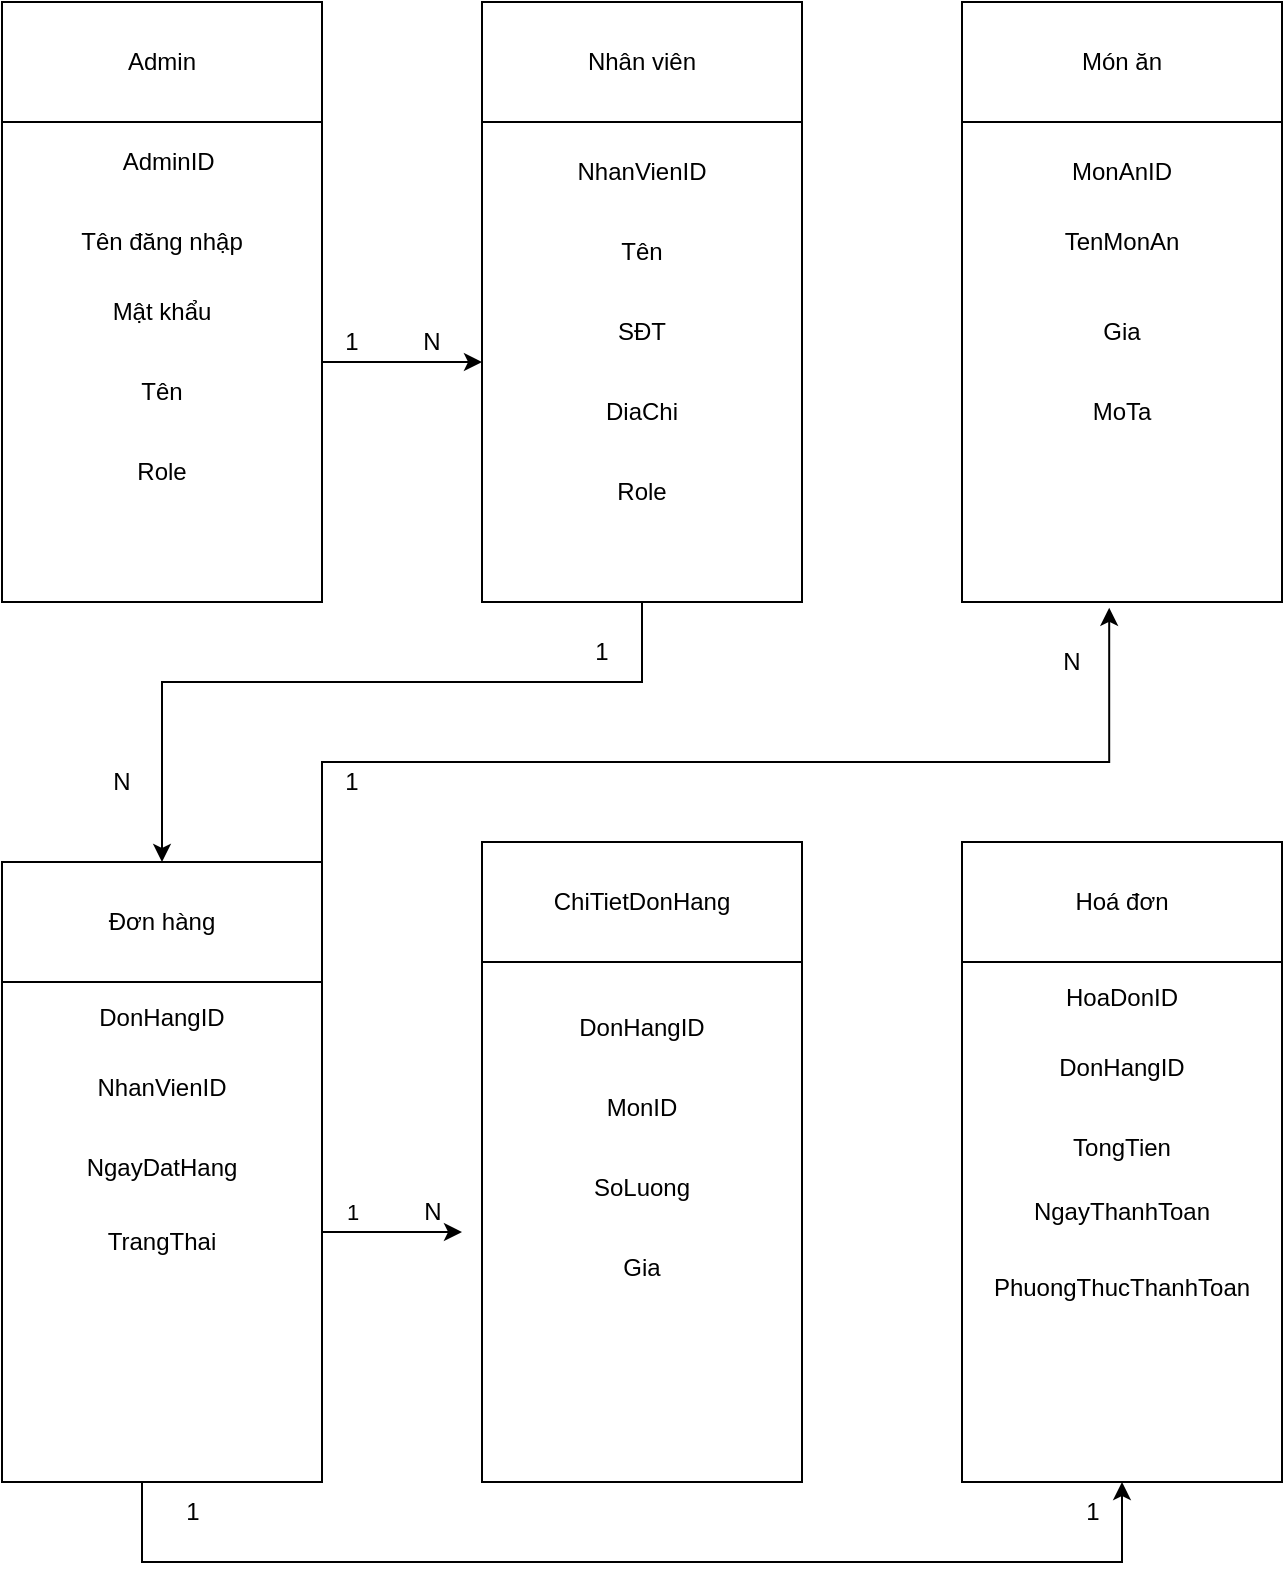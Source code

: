 <mxfile version="24.7.14">
  <diagram name="Trang-1" id="qqUJTTaH5251vNhHzKIq">
    <mxGraphModel dx="1600" dy="674" grid="1" gridSize="10" guides="1" tooltips="1" connect="1" arrows="1" fold="1" page="1" pageScale="1" pageWidth="827" pageHeight="1169" math="0" shadow="0">
      <root>
        <mxCell id="0" />
        <mxCell id="1" parent="0" />
        <mxCell id="NI5zY2pK4PNrdnzDPn-A-46" style="edgeStyle=orthogonalEdgeStyle;rounded=0;orthogonalLoop=1;jettySize=auto;html=1;entryX=0;entryY=0.5;entryDx=0;entryDy=0;" edge="1" parent="1" source="NI5zY2pK4PNrdnzDPn-A-4" target="NI5zY2pK4PNrdnzDPn-A-7">
          <mxGeometry relative="1" as="geometry" />
        </mxCell>
        <mxCell id="NI5zY2pK4PNrdnzDPn-A-4" value="" style="rounded=0;whiteSpace=wrap;html=1;" vertex="1" parent="1">
          <mxGeometry x="40" y="200" width="160" height="240" as="geometry" />
        </mxCell>
        <mxCell id="NI5zY2pK4PNrdnzDPn-A-5" value="" style="rounded=0;whiteSpace=wrap;html=1;" vertex="1" parent="1">
          <mxGeometry x="40" y="140" width="160" height="60" as="geometry" />
        </mxCell>
        <mxCell id="NI5zY2pK4PNrdnzDPn-A-6" value="" style="rounded=0;whiteSpace=wrap;html=1;" vertex="1" parent="1">
          <mxGeometry x="280" y="140" width="160" height="60" as="geometry" />
        </mxCell>
        <mxCell id="NI5zY2pK4PNrdnzDPn-A-61" style="edgeStyle=orthogonalEdgeStyle;rounded=0;orthogonalLoop=1;jettySize=auto;html=1;exitX=0.5;exitY=1;exitDx=0;exitDy=0;entryX=0.5;entryY=0;entryDx=0;entryDy=0;" edge="1" parent="1" source="NI5zY2pK4PNrdnzDPn-A-7" target="NI5zY2pK4PNrdnzDPn-A-8">
          <mxGeometry relative="1" as="geometry">
            <mxPoint x="120" y="560" as="targetPoint" />
            <Array as="points">
              <mxPoint x="360" y="480" />
              <mxPoint x="120" y="480" />
            </Array>
          </mxGeometry>
        </mxCell>
        <mxCell id="NI5zY2pK4PNrdnzDPn-A-7" value="" style="rounded=0;whiteSpace=wrap;html=1;" vertex="1" parent="1">
          <mxGeometry x="280" y="200" width="160" height="240" as="geometry" />
        </mxCell>
        <mxCell id="NI5zY2pK4PNrdnzDPn-A-9" value="" style="rounded=0;whiteSpace=wrap;html=1;" vertex="1" parent="1">
          <mxGeometry x="520" y="140" width="160" height="60" as="geometry" />
        </mxCell>
        <mxCell id="NI5zY2pK4PNrdnzDPn-A-10" value="" style="rounded=0;whiteSpace=wrap;html=1;" vertex="1" parent="1">
          <mxGeometry x="520" y="200" width="160" height="240" as="geometry" />
        </mxCell>
        <mxCell id="NI5zY2pK4PNrdnzDPn-A-14" value="Admin" style="text;html=1;align=center;verticalAlign=middle;whiteSpace=wrap;rounded=0;" vertex="1" parent="1">
          <mxGeometry x="50" y="150" width="140" height="40" as="geometry" />
        </mxCell>
        <mxCell id="NI5zY2pK4PNrdnzDPn-A-15" value="Nhân viên" style="text;html=1;align=center;verticalAlign=middle;whiteSpace=wrap;rounded=0;" vertex="1" parent="1">
          <mxGeometry x="290" y="150" width="140" height="40" as="geometry" />
        </mxCell>
        <mxCell id="NI5zY2pK4PNrdnzDPn-A-16" value="Món ăn" style="text;html=1;align=center;verticalAlign=middle;whiteSpace=wrap;rounded=0;" vertex="1" parent="1">
          <mxGeometry x="530" y="150" width="140" height="40" as="geometry" />
        </mxCell>
        <mxCell id="NI5zY2pK4PNrdnzDPn-A-19" value="AdminID&amp;nbsp;" style="text;html=1;align=center;verticalAlign=middle;whiteSpace=wrap;rounded=0;" vertex="1" parent="1">
          <mxGeometry x="60" y="210" width="130" height="20" as="geometry" />
        </mxCell>
        <mxCell id="NI5zY2pK4PNrdnzDPn-A-20" value="Tên đăng nhập" style="text;html=1;align=center;verticalAlign=middle;whiteSpace=wrap;rounded=0;" vertex="1" parent="1">
          <mxGeometry x="55" y="250" width="130" height="20" as="geometry" />
        </mxCell>
        <mxCell id="NI5zY2pK4PNrdnzDPn-A-21" value="Mật khẩu" style="text;html=1;align=center;verticalAlign=middle;whiteSpace=wrap;rounded=0;" vertex="1" parent="1">
          <mxGeometry x="55" y="280" width="130" height="30" as="geometry" />
        </mxCell>
        <mxCell id="NI5zY2pK4PNrdnzDPn-A-22" value="Tên" style="text;html=1;align=center;verticalAlign=middle;whiteSpace=wrap;rounded=0;" vertex="1" parent="1">
          <mxGeometry x="55" y="320" width="130" height="30" as="geometry" />
        </mxCell>
        <mxCell id="NI5zY2pK4PNrdnzDPn-A-23" value="NhanVienID" style="text;html=1;align=center;verticalAlign=middle;whiteSpace=wrap;rounded=0;" vertex="1" parent="1">
          <mxGeometry x="295" y="210" width="130" height="30" as="geometry" />
        </mxCell>
        <mxCell id="NI5zY2pK4PNrdnzDPn-A-24" value="Tên" style="text;html=1;align=center;verticalAlign=middle;whiteSpace=wrap;rounded=0;" vertex="1" parent="1">
          <mxGeometry x="295" y="250" width="130" height="30" as="geometry" />
        </mxCell>
        <mxCell id="NI5zY2pK4PNrdnzDPn-A-25" value="SĐT" style="text;html=1;align=center;verticalAlign=middle;whiteSpace=wrap;rounded=0;" vertex="1" parent="1">
          <mxGeometry x="295" y="290" width="130" height="30" as="geometry" />
        </mxCell>
        <mxCell id="NI5zY2pK4PNrdnzDPn-A-29" value="DiaChi" style="text;html=1;align=center;verticalAlign=middle;whiteSpace=wrap;rounded=0;" vertex="1" parent="1">
          <mxGeometry x="295" y="330" width="130" height="30" as="geometry" />
        </mxCell>
        <mxCell id="NI5zY2pK4PNrdnzDPn-A-30" value="Role" style="text;html=1;align=center;verticalAlign=middle;whiteSpace=wrap;rounded=0;" vertex="1" parent="1">
          <mxGeometry x="55" y="360" width="130" height="30" as="geometry" />
        </mxCell>
        <mxCell id="NI5zY2pK4PNrdnzDPn-A-31" value="Role" style="text;html=1;align=center;verticalAlign=middle;whiteSpace=wrap;rounded=0;" vertex="1" parent="1">
          <mxGeometry x="295" y="370" width="130" height="30" as="geometry" />
        </mxCell>
        <mxCell id="NI5zY2pK4PNrdnzDPn-A-32" value="MonAnID" style="text;html=1;align=center;verticalAlign=middle;whiteSpace=wrap;rounded=0;" vertex="1" parent="1">
          <mxGeometry x="535" y="210" width="130" height="30" as="geometry" />
        </mxCell>
        <mxCell id="NI5zY2pK4PNrdnzDPn-A-33" value="TenMonAn" style="text;html=1;align=center;verticalAlign=middle;whiteSpace=wrap;rounded=0;" vertex="1" parent="1">
          <mxGeometry x="535" y="245" width="130" height="30" as="geometry" />
        </mxCell>
        <mxCell id="NI5zY2pK4PNrdnzDPn-A-34" value="Gia" style="text;html=1;align=center;verticalAlign=middle;whiteSpace=wrap;rounded=0;" vertex="1" parent="1">
          <mxGeometry x="535" y="290" width="130" height="30" as="geometry" />
        </mxCell>
        <mxCell id="NI5zY2pK4PNrdnzDPn-A-35" value="MoTa" style="text;html=1;align=center;verticalAlign=middle;whiteSpace=wrap;rounded=0;" vertex="1" parent="1">
          <mxGeometry x="535" y="330" width="130" height="30" as="geometry" />
        </mxCell>
        <mxCell id="NI5zY2pK4PNrdnzDPn-A-49" value="" style="group" vertex="1" connectable="0" parent="1">
          <mxGeometry x="280" y="560" width="160" height="320" as="geometry" />
        </mxCell>
        <mxCell id="NI5zY2pK4PNrdnzDPn-A-12" value="" style="rounded=0;whiteSpace=wrap;html=1;" vertex="1" parent="NI5zY2pK4PNrdnzDPn-A-49">
          <mxGeometry width="160" height="60" as="geometry" />
        </mxCell>
        <mxCell id="NI5zY2pK4PNrdnzDPn-A-13" value="" style="rounded=0;whiteSpace=wrap;html=1;" vertex="1" parent="NI5zY2pK4PNrdnzDPn-A-49">
          <mxGeometry y="60" width="160" height="260" as="geometry" />
        </mxCell>
        <mxCell id="NI5zY2pK4PNrdnzDPn-A-18" value="ChiTietDonHang" style="text;html=1;align=center;verticalAlign=middle;whiteSpace=wrap;rounded=0;" vertex="1" parent="NI5zY2pK4PNrdnzDPn-A-49">
          <mxGeometry x="10" y="10" width="140" height="40" as="geometry" />
        </mxCell>
        <mxCell id="NI5zY2pK4PNrdnzDPn-A-42" value="DonHangID" style="text;html=1;align=center;verticalAlign=middle;whiteSpace=wrap;rounded=0;" vertex="1" parent="NI5zY2pK4PNrdnzDPn-A-49">
          <mxGeometry x="20" y="80" width="120" height="25" as="geometry" />
        </mxCell>
        <mxCell id="NI5zY2pK4PNrdnzDPn-A-43" value="MonID" style="text;html=1;align=center;verticalAlign=middle;whiteSpace=wrap;rounded=0;" vertex="1" parent="NI5zY2pK4PNrdnzDPn-A-49">
          <mxGeometry x="20" y="120" width="120" height="25" as="geometry" />
        </mxCell>
        <mxCell id="NI5zY2pK4PNrdnzDPn-A-44" value="SoLuong" style="text;html=1;align=center;verticalAlign=middle;whiteSpace=wrap;rounded=0;" vertex="1" parent="NI5zY2pK4PNrdnzDPn-A-49">
          <mxGeometry x="20" y="160" width="120" height="25" as="geometry" />
        </mxCell>
        <mxCell id="NI5zY2pK4PNrdnzDPn-A-45" value="Gia" style="text;html=1;align=center;verticalAlign=middle;whiteSpace=wrap;rounded=0;" vertex="1" parent="NI5zY2pK4PNrdnzDPn-A-49">
          <mxGeometry x="10" y="200" width="140" height="25" as="geometry" />
        </mxCell>
        <mxCell id="NI5zY2pK4PNrdnzDPn-A-50" value="" style="group" vertex="1" connectable="0" parent="1">
          <mxGeometry x="40" y="570" width="160" height="310" as="geometry" />
        </mxCell>
        <mxCell id="NI5zY2pK4PNrdnzDPn-A-8" value="" style="rounded=0;whiteSpace=wrap;html=1;" vertex="1" parent="NI5zY2pK4PNrdnzDPn-A-50">
          <mxGeometry width="160" height="60" as="geometry" />
        </mxCell>
        <mxCell id="NI5zY2pK4PNrdnzDPn-A-73" style="edgeStyle=orthogonalEdgeStyle;rounded=0;orthogonalLoop=1;jettySize=auto;html=1;" edge="1" parent="NI5zY2pK4PNrdnzDPn-A-50" source="NI5zY2pK4PNrdnzDPn-A-11">
          <mxGeometry relative="1" as="geometry">
            <mxPoint x="230" y="185" as="targetPoint" />
          </mxGeometry>
        </mxCell>
        <mxCell id="NI5zY2pK4PNrdnzDPn-A-75" value="1" style="edgeLabel;html=1;align=center;verticalAlign=middle;resizable=0;points=[];" vertex="1" connectable="0" parent="NI5zY2pK4PNrdnzDPn-A-73">
          <mxGeometry x="0.938" relative="1" as="geometry">
            <mxPoint x="-53" y="-10" as="offset" />
          </mxGeometry>
        </mxCell>
        <mxCell id="NI5zY2pK4PNrdnzDPn-A-11" value="" style="rounded=0;whiteSpace=wrap;html=1;" vertex="1" parent="NI5zY2pK4PNrdnzDPn-A-50">
          <mxGeometry y="60" width="160" height="250" as="geometry" />
        </mxCell>
        <mxCell id="NI5zY2pK4PNrdnzDPn-A-41" style="edgeStyle=orthogonalEdgeStyle;rounded=0;orthogonalLoop=1;jettySize=auto;html=1;exitX=0;exitY=0;exitDx=0;exitDy=0;" edge="1" parent="NI5zY2pK4PNrdnzDPn-A-50" source="NI5zY2pK4PNrdnzDPn-A-17" target="NI5zY2pK4PNrdnzDPn-A-8">
          <mxGeometry relative="1" as="geometry" />
        </mxCell>
        <mxCell id="NI5zY2pK4PNrdnzDPn-A-17" value="Đơn hàng" style="text;html=1;align=center;verticalAlign=middle;whiteSpace=wrap;rounded=0;" vertex="1" parent="NI5zY2pK4PNrdnzDPn-A-50">
          <mxGeometry x="10" y="30" width="140" as="geometry" />
        </mxCell>
        <mxCell id="NI5zY2pK4PNrdnzDPn-A-36" value="DonHangID" style="text;html=1;align=center;verticalAlign=middle;whiteSpace=wrap;rounded=0;" vertex="1" parent="NI5zY2pK4PNrdnzDPn-A-50">
          <mxGeometry x="20" y="65" width="120" height="25" as="geometry" />
        </mxCell>
        <mxCell id="NI5zY2pK4PNrdnzDPn-A-37" value="NhanVienID" style="text;html=1;align=center;verticalAlign=middle;whiteSpace=wrap;rounded=0;" vertex="1" parent="NI5zY2pK4PNrdnzDPn-A-50">
          <mxGeometry x="20" y="100" width="120" height="25" as="geometry" />
        </mxCell>
        <mxCell id="NI5zY2pK4PNrdnzDPn-A-38" value="NgayDatHang" style="text;html=1;align=center;verticalAlign=middle;whiteSpace=wrap;rounded=0;" vertex="1" parent="NI5zY2pK4PNrdnzDPn-A-50">
          <mxGeometry x="20" y="140" width="120" height="25" as="geometry" />
        </mxCell>
        <mxCell id="NI5zY2pK4PNrdnzDPn-A-39" value="TrangThai" style="text;html=1;align=center;verticalAlign=middle;whiteSpace=wrap;rounded=0;" vertex="1" parent="NI5zY2pK4PNrdnzDPn-A-50">
          <mxGeometry x="20" y="177.5" width="120" height="25" as="geometry" />
        </mxCell>
        <mxCell id="NI5zY2pK4PNrdnzDPn-A-52" value="" style="group" vertex="1" connectable="0" parent="1">
          <mxGeometry x="520" y="560" width="160" height="320" as="geometry" />
        </mxCell>
        <mxCell id="NI5zY2pK4PNrdnzDPn-A-53" value="" style="rounded=0;whiteSpace=wrap;html=1;" vertex="1" parent="NI5zY2pK4PNrdnzDPn-A-52">
          <mxGeometry width="160" height="60" as="geometry" />
        </mxCell>
        <mxCell id="NI5zY2pK4PNrdnzDPn-A-54" value="" style="rounded=0;whiteSpace=wrap;html=1;" vertex="1" parent="NI5zY2pK4PNrdnzDPn-A-52">
          <mxGeometry y="60" width="160" height="260" as="geometry" />
        </mxCell>
        <mxCell id="NI5zY2pK4PNrdnzDPn-A-55" value="Hoá đơn" style="text;html=1;align=center;verticalAlign=middle;whiteSpace=wrap;rounded=0;" vertex="1" parent="NI5zY2pK4PNrdnzDPn-A-52">
          <mxGeometry x="10" y="10" width="140" height="40" as="geometry" />
        </mxCell>
        <mxCell id="NI5zY2pK4PNrdnzDPn-A-56" value="HoaDonID" style="text;html=1;align=center;verticalAlign=middle;whiteSpace=wrap;rounded=0;" vertex="1" parent="NI5zY2pK4PNrdnzDPn-A-52">
          <mxGeometry x="20" y="65" width="120" height="25" as="geometry" />
        </mxCell>
        <mxCell id="NI5zY2pK4PNrdnzDPn-A-57" value="DonHangID" style="text;html=1;align=center;verticalAlign=middle;whiteSpace=wrap;rounded=0;" vertex="1" parent="NI5zY2pK4PNrdnzDPn-A-52">
          <mxGeometry x="20" y="100" width="120" height="25" as="geometry" />
        </mxCell>
        <mxCell id="NI5zY2pK4PNrdnzDPn-A-58" value="TongTien" style="text;html=1;align=center;verticalAlign=middle;whiteSpace=wrap;rounded=0;" vertex="1" parent="NI5zY2pK4PNrdnzDPn-A-52">
          <mxGeometry x="20" y="140" width="120" height="25" as="geometry" />
        </mxCell>
        <mxCell id="NI5zY2pK4PNrdnzDPn-A-59" value="NgayThanhToan" style="text;html=1;align=center;verticalAlign=middle;whiteSpace=wrap;rounded=0;" vertex="1" parent="NI5zY2pK4PNrdnzDPn-A-52">
          <mxGeometry x="20" y="172.5" width="120" height="25" as="geometry" />
        </mxCell>
        <mxCell id="NI5zY2pK4PNrdnzDPn-A-60" value="PhuongThucThanhToan" style="text;html=1;align=center;verticalAlign=middle;whiteSpace=wrap;rounded=0;" vertex="1" parent="NI5zY2pK4PNrdnzDPn-A-52">
          <mxGeometry x="10" y="210" width="140" height="25" as="geometry" />
        </mxCell>
        <mxCell id="NI5zY2pK4PNrdnzDPn-A-62" value="1" style="text;html=1;align=center;verticalAlign=middle;whiteSpace=wrap;rounded=0;" vertex="1" parent="1">
          <mxGeometry x="310" y="450" width="60" height="30" as="geometry" />
        </mxCell>
        <mxCell id="NI5zY2pK4PNrdnzDPn-A-63" value="N" style="text;html=1;align=center;verticalAlign=middle;whiteSpace=wrap;rounded=0;" vertex="1" parent="1">
          <mxGeometry x="70" y="520" width="60" height="20" as="geometry" />
        </mxCell>
        <mxCell id="NI5zY2pK4PNrdnzDPn-A-64" value="1" style="text;html=1;align=center;verticalAlign=middle;whiteSpace=wrap;rounded=0;" vertex="1" parent="1">
          <mxGeometry x="200" y="300" width="30" height="20" as="geometry" />
        </mxCell>
        <mxCell id="NI5zY2pK4PNrdnzDPn-A-66" value="N" style="text;html=1;align=center;verticalAlign=middle;whiteSpace=wrap;rounded=0;" vertex="1" parent="1">
          <mxGeometry x="240" y="300" width="30" height="20" as="geometry" />
        </mxCell>
        <mxCell id="NI5zY2pK4PNrdnzDPn-A-67" style="edgeStyle=orthogonalEdgeStyle;rounded=0;orthogonalLoop=1;jettySize=auto;html=1;entryX=0.46;entryY=1.012;entryDx=0;entryDy=0;entryPerimeter=0;exitX=1;exitY=0;exitDx=0;exitDy=0;" edge="1" parent="1" source="NI5zY2pK4PNrdnzDPn-A-8" target="NI5zY2pK4PNrdnzDPn-A-10">
          <mxGeometry relative="1" as="geometry">
            <Array as="points">
              <mxPoint x="200" y="520" />
              <mxPoint x="594" y="520" />
            </Array>
          </mxGeometry>
        </mxCell>
        <mxCell id="NI5zY2pK4PNrdnzDPn-A-68" value="1" style="text;html=1;align=center;verticalAlign=middle;whiteSpace=wrap;rounded=0;" vertex="1" parent="1">
          <mxGeometry x="200" y="520" width="30" height="20" as="geometry" />
        </mxCell>
        <mxCell id="NI5zY2pK4PNrdnzDPn-A-69" value="N" style="text;html=1;align=center;verticalAlign=middle;whiteSpace=wrap;rounded=0;" vertex="1" parent="1">
          <mxGeometry x="560" y="460" width="30" height="20" as="geometry" />
        </mxCell>
        <mxCell id="NI5zY2pK4PNrdnzDPn-A-71" value="" style="endArrow=classic;html=1;rounded=0;entryX=0.5;entryY=1;entryDx=0;entryDy=0;" edge="1" parent="1" target="NI5zY2pK4PNrdnzDPn-A-54">
          <mxGeometry width="50" height="50" relative="1" as="geometry">
            <mxPoint x="110" y="880" as="sourcePoint" />
            <mxPoint x="680" y="920" as="targetPoint" />
            <Array as="points">
              <mxPoint x="110" y="920" />
              <mxPoint x="600" y="920" />
            </Array>
          </mxGeometry>
        </mxCell>
        <mxCell id="NI5zY2pK4PNrdnzDPn-A-76" value="N" style="text;html=1;align=center;verticalAlign=middle;resizable=0;points=[];autosize=1;strokeColor=none;fillColor=none;" vertex="1" parent="1">
          <mxGeometry x="240" y="730" width="30" height="30" as="geometry" />
        </mxCell>
        <mxCell id="NI5zY2pK4PNrdnzDPn-A-77" value="1" style="text;html=1;align=center;verticalAlign=middle;resizable=0;points=[];autosize=1;strokeColor=none;fillColor=none;" vertex="1" parent="1">
          <mxGeometry x="120" y="880" width="30" height="30" as="geometry" />
        </mxCell>
        <mxCell id="NI5zY2pK4PNrdnzDPn-A-79" value="1" style="text;html=1;align=center;verticalAlign=middle;resizable=0;points=[];autosize=1;strokeColor=none;fillColor=none;" vertex="1" parent="1">
          <mxGeometry x="570" y="880" width="30" height="30" as="geometry" />
        </mxCell>
      </root>
    </mxGraphModel>
  </diagram>
</mxfile>
